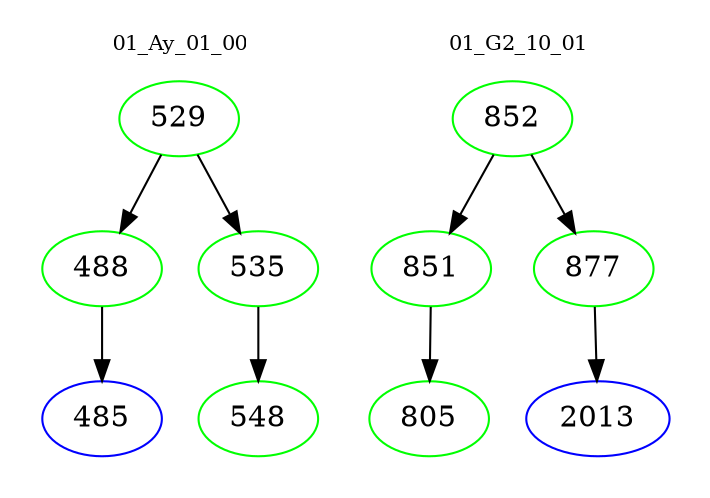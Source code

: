 digraph{
subgraph cluster_0 {
color = white
label = "01_Ay_01_00";
fontsize=10;
T0_529 [label="529", color="green"]
T0_529 -> T0_488 [color="black"]
T0_488 [label="488", color="green"]
T0_488 -> T0_485 [color="black"]
T0_485 [label="485", color="blue"]
T0_529 -> T0_535 [color="black"]
T0_535 [label="535", color="green"]
T0_535 -> T0_548 [color="black"]
T0_548 [label="548", color="green"]
}
subgraph cluster_1 {
color = white
label = "01_G2_10_01";
fontsize=10;
T1_852 [label="852", color="green"]
T1_852 -> T1_851 [color="black"]
T1_851 [label="851", color="green"]
T1_851 -> T1_805 [color="black"]
T1_805 [label="805", color="green"]
T1_852 -> T1_877 [color="black"]
T1_877 [label="877", color="green"]
T1_877 -> T1_2013 [color="black"]
T1_2013 [label="2013", color="blue"]
}
}
